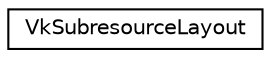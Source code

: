 digraph "Graphical Class Hierarchy"
{
 // LATEX_PDF_SIZE
  edge [fontname="Helvetica",fontsize="10",labelfontname="Helvetica",labelfontsize="10"];
  node [fontname="Helvetica",fontsize="10",shape=record];
  rankdir="LR";
  Node0 [label="VkSubresourceLayout",height=0.2,width=0.4,color="black", fillcolor="white", style="filled",URL="$structVkSubresourceLayout.html",tooltip=" "];
}
